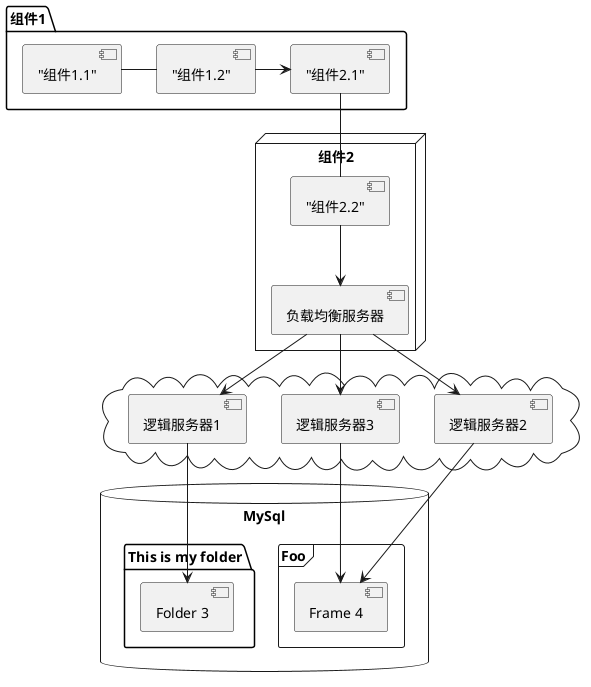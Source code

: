 @startuml

package "组件1" {
    ["组件1.1"] - ["组件1.2"]
    ["组件1.2"] -> ["组件2.1"]
}

node "组件2" {
    ["组件2.1"] -down- ["组件2.2"]
    ["组件2.2"] --> [负载均衡服务器]
}

cloud {
    [负载均衡服务器] -down-> [逻辑服务器1]
    [负载均衡服务器] -> [逻辑服务器2]
    [负载均衡服务器] -> [逻辑服务器3]
}

database "MySql" {
    folder "This is my folder" {
        [Folder 3]
    }

    frame "Foo" {
        [Frame 4]
    }
}

[逻辑服务器1] --> [Folder 3]
[逻辑服务器2] --> [Frame 4]
[逻辑服务器3] --> [Frame 4]

@enduml
